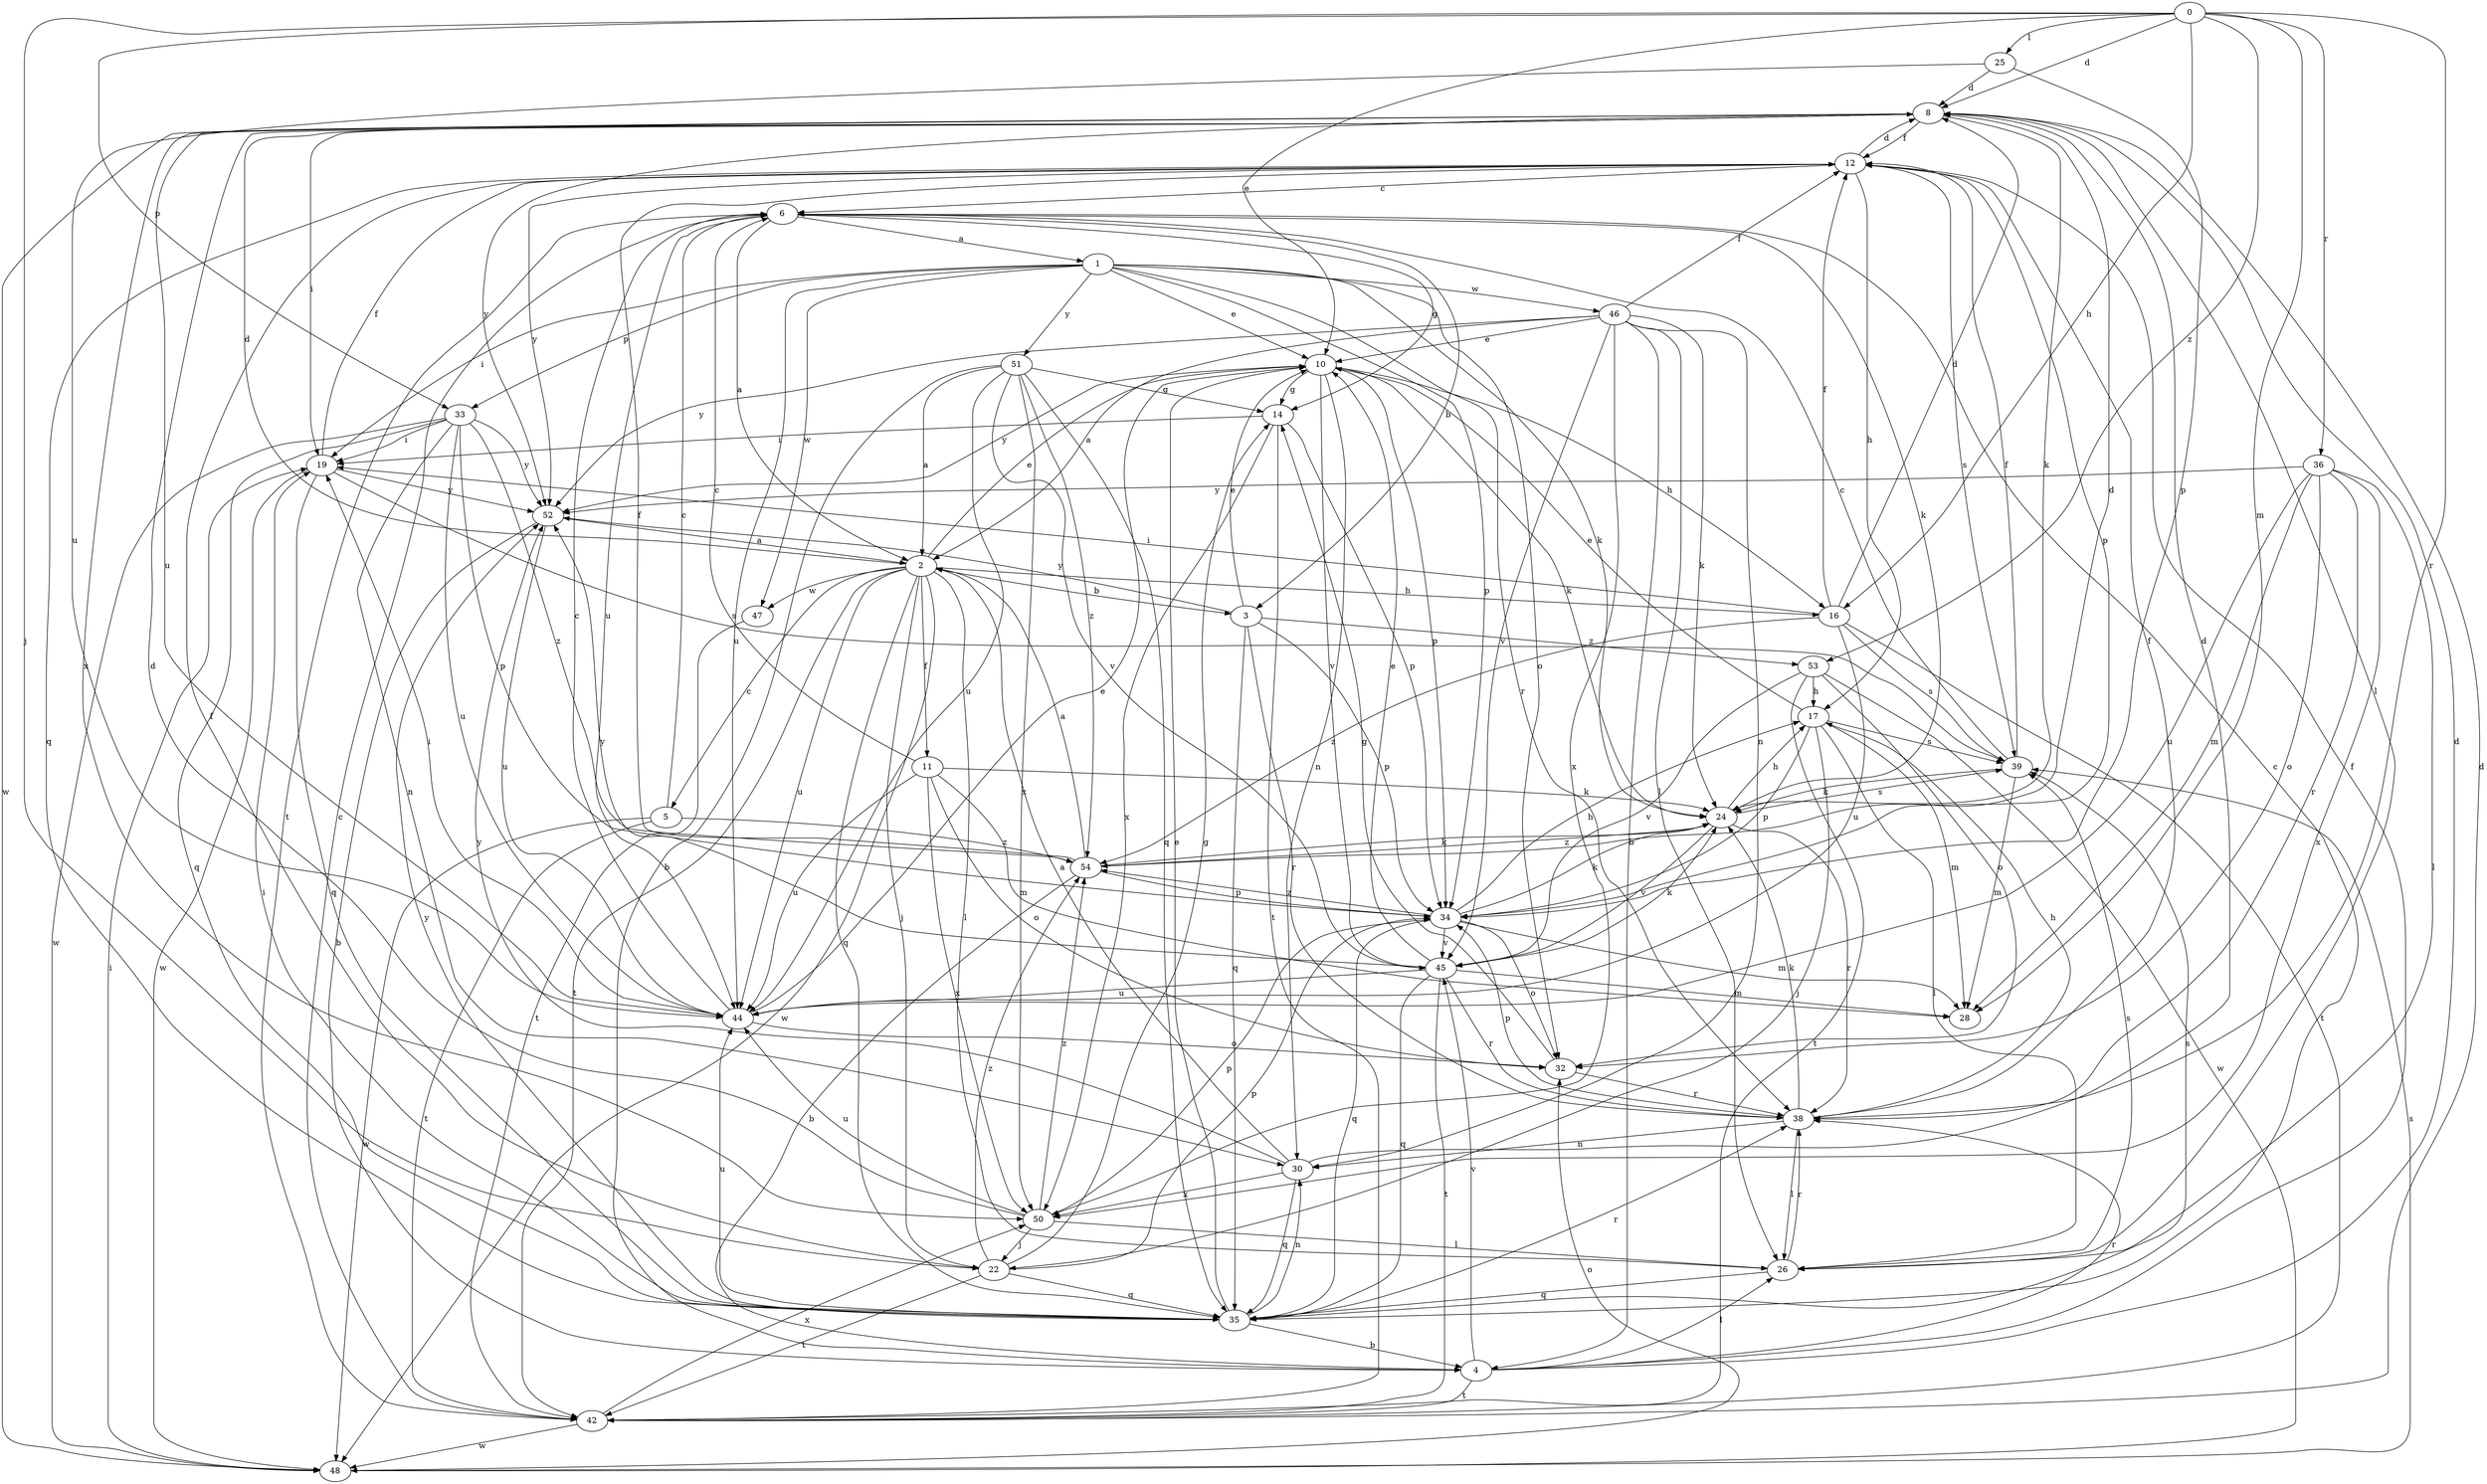 strict digraph  {
0;
1;
2;
3;
4;
5;
6;
8;
10;
11;
12;
14;
16;
17;
19;
22;
24;
25;
26;
28;
30;
32;
33;
34;
35;
36;
38;
39;
42;
44;
45;
46;
47;
48;
50;
51;
52;
53;
54;
0 -> 8  [label=d];
0 -> 10  [label=e];
0 -> 16  [label=h];
0 -> 22  [label=j];
0 -> 25  [label=l];
0 -> 28  [label=m];
0 -> 33  [label=p];
0 -> 36  [label=r];
0 -> 38  [label=r];
0 -> 53  [label=z];
1 -> 10  [label=e];
1 -> 19  [label=i];
1 -> 24  [label=k];
1 -> 32  [label=o];
1 -> 33  [label=p];
1 -> 34  [label=p];
1 -> 38  [label=r];
1 -> 44  [label=u];
1 -> 46  [label=w];
1 -> 47  [label=w];
1 -> 51  [label=y];
2 -> 3  [label=b];
2 -> 5  [label=c];
2 -> 8  [label=d];
2 -> 10  [label=e];
2 -> 11  [label=f];
2 -> 16  [label=h];
2 -> 22  [label=j];
2 -> 26  [label=l];
2 -> 35  [label=q];
2 -> 42  [label=t];
2 -> 44  [label=u];
2 -> 47  [label=w];
2 -> 48  [label=w];
3 -> 10  [label=e];
3 -> 34  [label=p];
3 -> 35  [label=q];
3 -> 38  [label=r];
3 -> 52  [label=y];
3 -> 53  [label=z];
4 -> 8  [label=d];
4 -> 12  [label=f];
4 -> 26  [label=l];
4 -> 38  [label=r];
4 -> 42  [label=t];
4 -> 45  [label=v];
5 -> 6  [label=c];
5 -> 42  [label=t];
5 -> 48  [label=w];
5 -> 54  [label=z];
6 -> 1  [label=a];
6 -> 2  [label=a];
6 -> 3  [label=b];
6 -> 14  [label=g];
6 -> 24  [label=k];
6 -> 42  [label=t];
6 -> 44  [label=u];
8 -> 12  [label=f];
8 -> 19  [label=i];
8 -> 24  [label=k];
8 -> 26  [label=l];
8 -> 44  [label=u];
8 -> 48  [label=w];
8 -> 50  [label=x];
8 -> 52  [label=y];
10 -> 14  [label=g];
10 -> 16  [label=h];
10 -> 24  [label=k];
10 -> 30  [label=n];
10 -> 34  [label=p];
10 -> 45  [label=v];
10 -> 52  [label=y];
11 -> 6  [label=c];
11 -> 24  [label=k];
11 -> 28  [label=m];
11 -> 32  [label=o];
11 -> 44  [label=u];
11 -> 50  [label=x];
12 -> 6  [label=c];
12 -> 8  [label=d];
12 -> 17  [label=h];
12 -> 34  [label=p];
12 -> 35  [label=q];
12 -> 39  [label=s];
12 -> 52  [label=y];
14 -> 19  [label=i];
14 -> 34  [label=p];
14 -> 42  [label=t];
14 -> 50  [label=x];
16 -> 8  [label=d];
16 -> 12  [label=f];
16 -> 19  [label=i];
16 -> 39  [label=s];
16 -> 42  [label=t];
16 -> 44  [label=u];
16 -> 54  [label=z];
17 -> 10  [label=e];
17 -> 22  [label=j];
17 -> 26  [label=l];
17 -> 28  [label=m];
17 -> 34  [label=p];
17 -> 39  [label=s];
19 -> 12  [label=f];
19 -> 35  [label=q];
19 -> 39  [label=s];
19 -> 48  [label=w];
19 -> 52  [label=y];
22 -> 12  [label=f];
22 -> 14  [label=g];
22 -> 34  [label=p];
22 -> 35  [label=q];
22 -> 42  [label=t];
22 -> 54  [label=z];
24 -> 17  [label=h];
24 -> 38  [label=r];
24 -> 39  [label=s];
24 -> 45  [label=v];
24 -> 54  [label=z];
25 -> 8  [label=d];
25 -> 34  [label=p];
25 -> 44  [label=u];
26 -> 35  [label=q];
26 -> 38  [label=r];
26 -> 39  [label=s];
30 -> 2  [label=a];
30 -> 8  [label=d];
30 -> 35  [label=q];
30 -> 50  [label=x];
30 -> 52  [label=y];
32 -> 14  [label=g];
32 -> 38  [label=r];
33 -> 19  [label=i];
33 -> 30  [label=n];
33 -> 34  [label=p];
33 -> 35  [label=q];
33 -> 44  [label=u];
33 -> 48  [label=w];
33 -> 52  [label=y];
33 -> 54  [label=z];
34 -> 17  [label=h];
34 -> 24  [label=k];
34 -> 28  [label=m];
34 -> 32  [label=o];
34 -> 35  [label=q];
34 -> 45  [label=v];
34 -> 54  [label=z];
35 -> 4  [label=b];
35 -> 6  [label=c];
35 -> 10  [label=e];
35 -> 19  [label=i];
35 -> 30  [label=n];
35 -> 38  [label=r];
35 -> 39  [label=s];
35 -> 44  [label=u];
35 -> 52  [label=y];
36 -> 26  [label=l];
36 -> 28  [label=m];
36 -> 32  [label=o];
36 -> 38  [label=r];
36 -> 44  [label=u];
36 -> 50  [label=x];
36 -> 52  [label=y];
38 -> 12  [label=f];
38 -> 17  [label=h];
38 -> 24  [label=k];
38 -> 26  [label=l];
38 -> 30  [label=n];
38 -> 34  [label=p];
39 -> 6  [label=c];
39 -> 12  [label=f];
39 -> 24  [label=k];
39 -> 28  [label=m];
42 -> 6  [label=c];
42 -> 8  [label=d];
42 -> 48  [label=w];
42 -> 50  [label=x];
44 -> 6  [label=c];
44 -> 10  [label=e];
44 -> 19  [label=i];
44 -> 32  [label=o];
45 -> 10  [label=e];
45 -> 24  [label=k];
45 -> 28  [label=m];
45 -> 35  [label=q];
45 -> 38  [label=r];
45 -> 42  [label=t];
45 -> 44  [label=u];
45 -> 52  [label=y];
46 -> 2  [label=a];
46 -> 4  [label=b];
46 -> 10  [label=e];
46 -> 12  [label=f];
46 -> 24  [label=k];
46 -> 26  [label=l];
46 -> 30  [label=n];
46 -> 45  [label=v];
46 -> 50  [label=x];
46 -> 52  [label=y];
47 -> 42  [label=t];
48 -> 19  [label=i];
48 -> 32  [label=o];
48 -> 39  [label=s];
50 -> 8  [label=d];
50 -> 22  [label=j];
50 -> 26  [label=l];
50 -> 34  [label=p];
50 -> 44  [label=u];
50 -> 54  [label=z];
51 -> 2  [label=a];
51 -> 4  [label=b];
51 -> 14  [label=g];
51 -> 35  [label=q];
51 -> 44  [label=u];
51 -> 45  [label=v];
51 -> 50  [label=x];
51 -> 54  [label=z];
52 -> 2  [label=a];
52 -> 4  [label=b];
52 -> 44  [label=u];
53 -> 17  [label=h];
53 -> 32  [label=o];
53 -> 42  [label=t];
53 -> 45  [label=v];
53 -> 48  [label=w];
54 -> 2  [label=a];
54 -> 4  [label=b];
54 -> 8  [label=d];
54 -> 12  [label=f];
54 -> 24  [label=k];
54 -> 34  [label=p];
}
